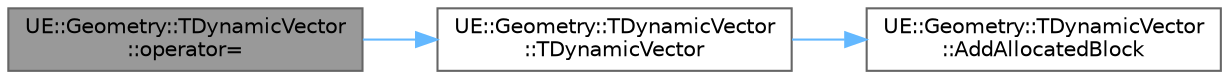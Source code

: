 digraph "UE::Geometry::TDynamicVector::operator="
{
 // INTERACTIVE_SVG=YES
 // LATEX_PDF_SIZE
  bgcolor="transparent";
  edge [fontname=Helvetica,fontsize=10,labelfontname=Helvetica,labelfontsize=10];
  node [fontname=Helvetica,fontsize=10,shape=box,height=0.2,width=0.4];
  rankdir="LR";
  Node1 [id="Node000001",label="UE::Geometry::TDynamicVector\l::operator=",height=0.2,width=0.4,color="gray40", fillcolor="grey60", style="filled", fontcolor="black",tooltip=" "];
  Node1 -> Node2 [id="edge1_Node000001_Node000002",color="steelblue1",style="solid",tooltip=" "];
  Node2 [id="Node000002",label="UE::Geometry::TDynamicVector\l::TDynamicVector",height=0.2,width=0.4,color="grey40", fillcolor="white", style="filled",URL="$d0/deb/classUE_1_1Geometry_1_1TDynamicVector.html#ae08f5c9a1755ffa373b16db9c72d6896",tooltip=" "];
  Node2 -> Node3 [id="edge2_Node000002_Node000003",color="steelblue1",style="solid",tooltip=" "];
  Node3 [id="Node000003",label="UE::Geometry::TDynamicVector\l::AddAllocatedBlock",height=0.2,width=0.4,color="grey40", fillcolor="white", style="filled",URL="$d0/deb/classUE_1_1Geometry_1_1TDynamicVector.html#ac36aef91ded380cadec35098e3075c9f",tooltip=" "];
}
